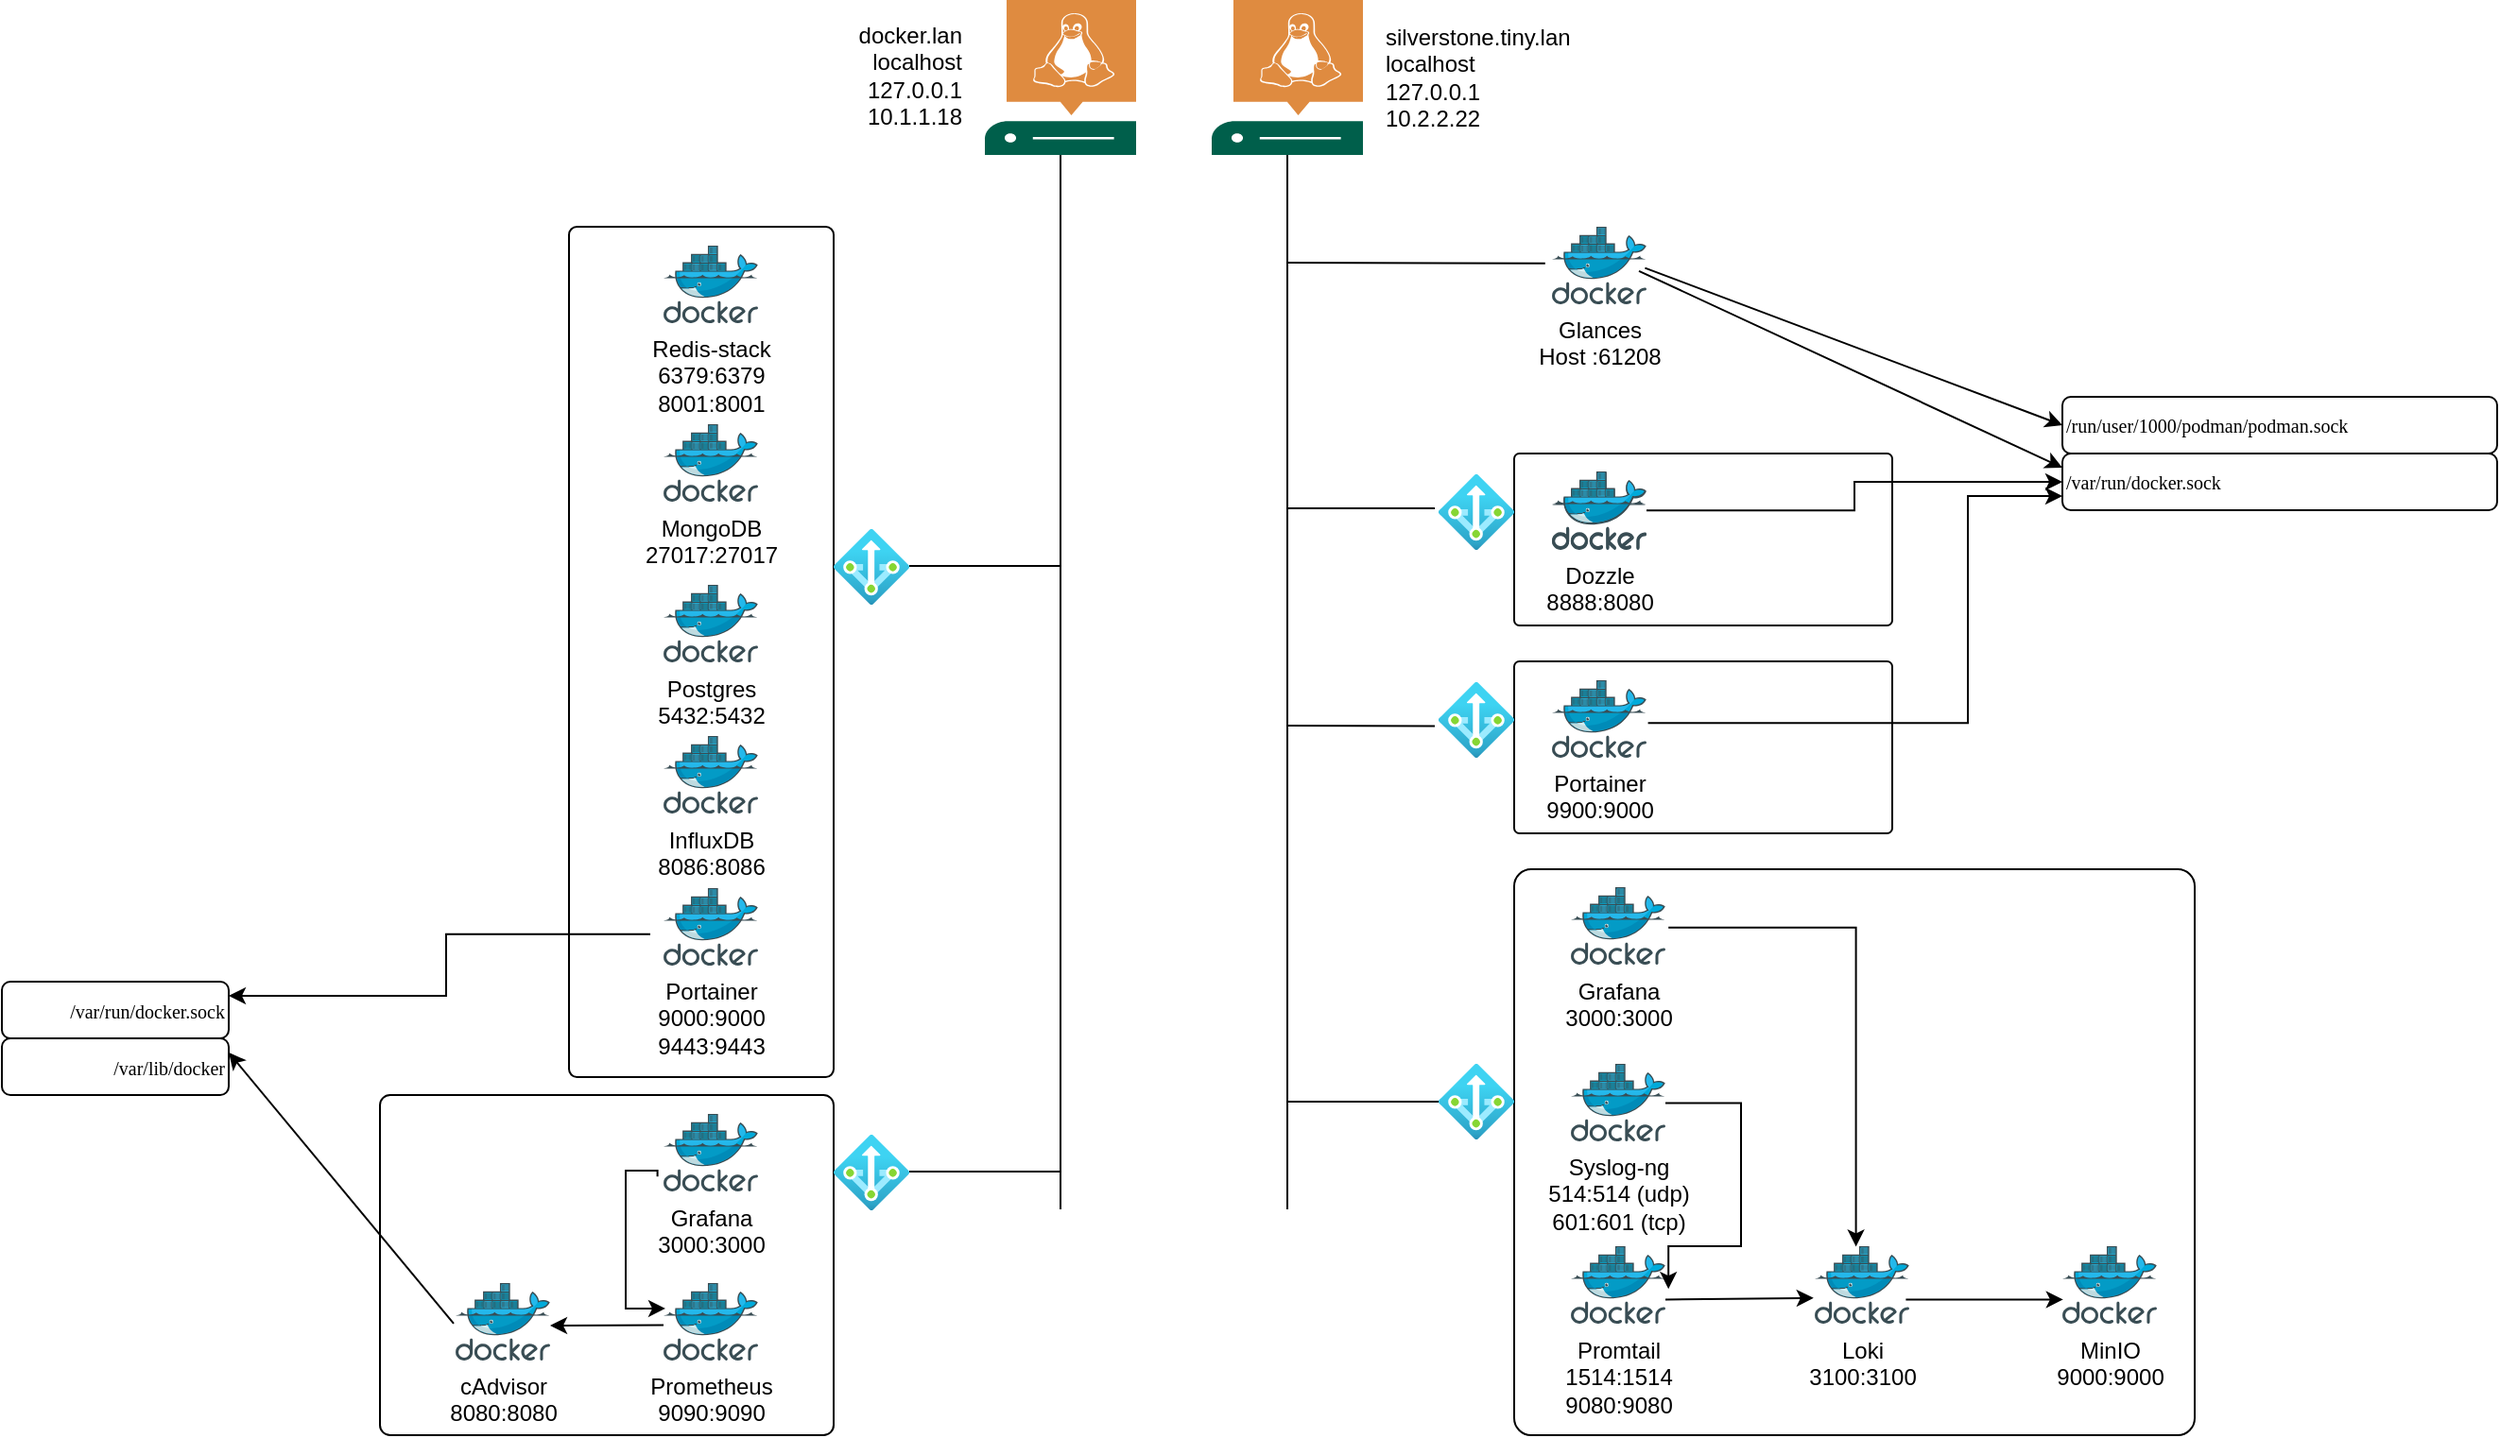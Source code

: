 <mxfile version="24.2.7" type="github">
  <diagram name="Page-1" id="xcAeZ0c_36jicNpxhuPr">
    <mxGraphModel dx="1050" dy="565" grid="1" gridSize="10" guides="1" tooltips="1" connect="1" arrows="1" fold="1" page="1" pageScale="1" pageWidth="827" pageHeight="1169" math="0" shadow="0">
      <root>
        <mxCell id="0" />
        <mxCell id="1" parent="0" />
        <mxCell id="pyQKvO4d3ydewZ7Dew-t-59" value="" style="rounded=1;whiteSpace=wrap;html=1;arcSize=3;" vertex="1" parent="1">
          <mxGeometry x="300" y="320" width="140" height="450" as="geometry" />
        </mxCell>
        <mxCell id="pyQKvO4d3ydewZ7Dew-t-25" value="" style="rounded=1;whiteSpace=wrap;html=1;arcSize=3;" vertex="1" parent="1">
          <mxGeometry x="800" y="440" width="200" height="91" as="geometry" />
        </mxCell>
        <mxCell id="pyQKvO4d3ydewZ7Dew-t-26" value="Portainer&lt;div&gt;9900:9000&lt;/div&gt;" style="image;sketch=0;aspect=fixed;html=1;points=[];align=center;fontSize=12;image=img/lib/mscae/Docker.svg;" vertex="1" parent="1">
          <mxGeometry x="820" y="450" width="50" height="41" as="geometry" />
        </mxCell>
        <mxCell id="pyQKvO4d3ydewZ7Dew-t-27" value="" style="image;aspect=fixed;html=1;points=[];align=center;fontSize=12;image=img/lib/azure2/networking/NAT.svg;" vertex="1" parent="1">
          <mxGeometry x="760" y="451" width="40" height="40" as="geometry" />
        </mxCell>
        <mxCell id="pyQKvO4d3ydewZ7Dew-t-23" value="" style="rounded=1;whiteSpace=wrap;html=1;arcSize=3;" vertex="1" parent="1">
          <mxGeometry x="800" y="550" width="200" height="91" as="geometry" />
        </mxCell>
        <mxCell id="pyQKvO4d3ydewZ7Dew-t-21" value="" style="rounded=1;whiteSpace=wrap;html=1;arcSize=3;" vertex="1" parent="1">
          <mxGeometry x="800" y="660" width="360" height="299.5" as="geometry" />
        </mxCell>
        <mxCell id="pyQKvO4d3ydewZ7Dew-t-1" value="Glances&lt;div&gt;Host :61208&lt;/div&gt;" style="image;sketch=0;aspect=fixed;html=1;points=[];align=center;fontSize=12;image=img/lib/mscae/Docker.svg;" vertex="1" parent="1">
          <mxGeometry x="820" y="320" width="50" height="41" as="geometry" />
        </mxCell>
        <mxCell id="pyQKvO4d3ydewZ7Dew-t-2" value="Dozzle&lt;div&gt;8888:8080&lt;/div&gt;" style="image;sketch=0;aspect=fixed;html=1;points=[];align=center;fontSize=12;image=img/lib/mscae/Docker.svg;" vertex="1" parent="1">
          <mxGeometry x="820" y="449.5" width="50" height="41" as="geometry" />
        </mxCell>
        <mxCell id="pyQKvO4d3ydewZ7Dew-t-3" value="Grafana&lt;div&gt;3000:3000&lt;/div&gt;" style="image;sketch=0;aspect=fixed;html=1;points=[];align=center;fontSize=12;image=img/lib/mscae/Docker.svg;" vertex="1" parent="1">
          <mxGeometry x="830" y="669.5" width="50" height="41" as="geometry" />
        </mxCell>
        <mxCell id="pyQKvO4d3ydewZ7Dew-t-4" value="Loki&lt;div&gt;3100:3100&lt;/div&gt;" style="image;sketch=0;aspect=fixed;html=1;points=[];align=center;fontSize=12;image=img/lib/mscae/Docker.svg;" vertex="1" parent="1">
          <mxGeometry x="959" y="859.5" width="50" height="41" as="geometry" />
        </mxCell>
        <mxCell id="pyQKvO4d3ydewZ7Dew-t-5" value="MinIO&lt;div&gt;9000:9000&lt;/div&gt;" style="image;sketch=0;aspect=fixed;html=1;points=[];align=center;fontSize=12;image=img/lib/mscae/Docker.svg;" vertex="1" parent="1">
          <mxGeometry x="1090" y="859.5" width="50" height="41" as="geometry" />
        </mxCell>
        <mxCell id="pyQKvO4d3ydewZ7Dew-t-6" value="Portainer&lt;div&gt;9900:9000&lt;/div&gt;" style="image;sketch=0;aspect=fixed;html=1;points=[];align=center;fontSize=12;image=img/lib/mscae/Docker.svg;" vertex="1" parent="1">
          <mxGeometry x="820" y="560" width="50" height="41" as="geometry" />
        </mxCell>
        <mxCell id="pyQKvO4d3ydewZ7Dew-t-7" value="Promtail&lt;div&gt;1514:1514&lt;/div&gt;&lt;div&gt;9080:9080&lt;/div&gt;" style="image;sketch=0;aspect=fixed;html=1;points=[];align=center;fontSize=12;image=img/lib/mscae/Docker.svg;" vertex="1" parent="1">
          <mxGeometry x="830" y="859.5" width="50" height="41" as="geometry" />
        </mxCell>
        <mxCell id="pyQKvO4d3ydewZ7Dew-t-8" value="Syslog-ng&lt;div&gt;514:514 (udp)&lt;/div&gt;&lt;div&gt;601:601 (tcp)&lt;/div&gt;" style="image;sketch=0;aspect=fixed;html=1;points=[];align=center;fontSize=12;image=img/lib/mscae/Docker.svg;" vertex="1" parent="1">
          <mxGeometry x="830" y="763" width="50" height="41" as="geometry" />
        </mxCell>
        <mxCell id="pyQKvO4d3ydewZ7Dew-t-9" value="/var/run/docker.sock" style="rounded=1;whiteSpace=wrap;html=1;align=left;fontFamily=Verdana;fontSize=10;" vertex="1" parent="1">
          <mxGeometry x="1090" y="440" width="230" height="30" as="geometry" />
        </mxCell>
        <mxCell id="pyQKvO4d3ydewZ7Dew-t-11" value="/run/user/1000/podman/podman.sock" style="rounded=1;whiteSpace=wrap;html=1;align=left;fontFamily=Verdana;fontSize=10;" vertex="1" parent="1">
          <mxGeometry x="1090" y="410" width="230" height="30" as="geometry" />
        </mxCell>
        <mxCell id="pyQKvO4d3ydewZ7Dew-t-13" value="" style="orthogonalLoop=1;jettySize=auto;html=1;rounded=0;entryX=0;entryY=0.5;entryDx=0;entryDy=0;exitX=0.984;exitY=0.532;exitDx=0;exitDy=0;exitPerimeter=0;" edge="1" parent="1" source="pyQKvO4d3ydewZ7Dew-t-1" target="pyQKvO4d3ydewZ7Dew-t-11">
          <mxGeometry width="80" relative="1" as="geometry">
            <mxPoint x="920" y="380" as="sourcePoint" />
            <mxPoint x="1014" y="424.5" as="targetPoint" />
          </mxGeometry>
        </mxCell>
        <mxCell id="pyQKvO4d3ydewZ7Dew-t-14" value="" style="orthogonalLoop=1;jettySize=auto;html=1;rounded=0;exitX=0.92;exitY=0.571;exitDx=0;exitDy=0;exitPerimeter=0;entryX=0;entryY=0.25;entryDx=0;entryDy=0;" edge="1" parent="1" source="pyQKvO4d3ydewZ7Dew-t-1" target="pyQKvO4d3ydewZ7Dew-t-9">
          <mxGeometry width="80" relative="1" as="geometry">
            <mxPoint x="920" y="370" as="sourcePoint" />
            <mxPoint x="1070" y="440" as="targetPoint" />
          </mxGeometry>
        </mxCell>
        <mxCell id="pyQKvO4d3ydewZ7Dew-t-15" value="" style="orthogonalLoop=1;jettySize=auto;html=1;rounded=0;exitX=1;exitY=0.502;exitDx=0;exitDy=0;exitPerimeter=0;entryX=0;entryY=0.5;entryDx=0;entryDy=0;edgeStyle=orthogonalEdgeStyle;" edge="1" parent="1" source="pyQKvO4d3ydewZ7Dew-t-2" target="pyQKvO4d3ydewZ7Dew-t-9">
          <mxGeometry width="80" relative="1" as="geometry">
            <mxPoint x="890" y="421" as="sourcePoint" />
            <mxPoint x="1050" y="460" as="targetPoint" />
          </mxGeometry>
        </mxCell>
        <mxCell id="pyQKvO4d3ydewZ7Dew-t-16" value="" style="orthogonalLoop=1;jettySize=auto;html=1;rounded=0;exitX=1.016;exitY=0.551;exitDx=0;exitDy=0;exitPerimeter=0;entryX=0;entryY=0.75;entryDx=0;entryDy=0;edgeStyle=orthogonalEdgeStyle;" edge="1" parent="1" source="pyQKvO4d3ydewZ7Dew-t-6" target="pyQKvO4d3ydewZ7Dew-t-9">
          <mxGeometry width="80" relative="1" as="geometry">
            <mxPoint x="880" y="501" as="sourcePoint" />
            <mxPoint x="1070" y="480" as="targetPoint" />
            <Array as="points">
              <mxPoint x="1040" y="583" />
              <mxPoint x="1040" y="463" />
            </Array>
          </mxGeometry>
        </mxCell>
        <mxCell id="pyQKvO4d3ydewZ7Dew-t-17" value="" style="orthogonalLoop=1;jettySize=auto;html=1;rounded=0;exitX=1;exitY=0.505;exitDx=0;exitDy=0;exitPerimeter=0;entryX=1.032;entryY=0.551;entryDx=0;entryDy=0;entryPerimeter=0;edgeStyle=orthogonalEdgeStyle;" edge="1" parent="1" source="pyQKvO4d3ydewZ7Dew-t-8" target="pyQKvO4d3ydewZ7Dew-t-7">
          <mxGeometry width="80" relative="1" as="geometry">
            <mxPoint x="891" y="612.5" as="sourcePoint" />
            <mxPoint x="1110" y="492.5" as="targetPoint" />
            <Array as="points">
              <mxPoint x="920" y="783.5" />
              <mxPoint x="920" y="859.5" />
              <mxPoint x="882" y="859.5" />
            </Array>
          </mxGeometry>
        </mxCell>
        <mxCell id="pyQKvO4d3ydewZ7Dew-t-18" value="" style="orthogonalLoop=1;jettySize=auto;html=1;rounded=0;exitX=1;exitY=0.688;exitDx=0;exitDy=0;exitPerimeter=0;entryX=-0.012;entryY=0.668;entryDx=0;entryDy=0;entryPerimeter=0;" edge="1" parent="1" source="pyQKvO4d3ydewZ7Dew-t-7" target="pyQKvO4d3ydewZ7Dew-t-4">
          <mxGeometry width="80" relative="1" as="geometry">
            <mxPoint x="901" y="622.5" as="sourcePoint" />
            <mxPoint x="1120" y="502.5" as="targetPoint" />
          </mxGeometry>
        </mxCell>
        <mxCell id="pyQKvO4d3ydewZ7Dew-t-19" value="" style="orthogonalLoop=1;jettySize=auto;html=1;rounded=0;exitX=0.964;exitY=0.688;exitDx=0;exitDy=0;exitPerimeter=0;entryX=0.008;entryY=0.688;entryDx=0;entryDy=0;entryPerimeter=0;" edge="1" parent="1" source="pyQKvO4d3ydewZ7Dew-t-4" target="pyQKvO4d3ydewZ7Dew-t-5">
          <mxGeometry width="80" relative="1" as="geometry">
            <mxPoint x="911" y="632.5" as="sourcePoint" />
            <mxPoint x="1130" y="512.5" as="targetPoint" />
          </mxGeometry>
        </mxCell>
        <mxCell id="pyQKvO4d3ydewZ7Dew-t-20" value="" style="orthogonalLoop=1;jettySize=auto;html=1;rounded=0;exitX=1.032;exitY=0.522;exitDx=0;exitDy=0;exitPerimeter=0;entryX=0.436;entryY=0.005;entryDx=0;entryDy=0;entryPerimeter=0;edgeStyle=orthogonalEdgeStyle;" edge="1" parent="1" source="pyQKvO4d3ydewZ7Dew-t-3" target="pyQKvO4d3ydewZ7Dew-t-4">
          <mxGeometry width="80" relative="1" as="geometry">
            <mxPoint x="921" y="642.5" as="sourcePoint" />
            <mxPoint x="1140" y="522.5" as="targetPoint" />
          </mxGeometry>
        </mxCell>
        <mxCell id="pyQKvO4d3ydewZ7Dew-t-22" value="" style="image;aspect=fixed;html=1;points=[];align=center;fontSize=12;image=img/lib/azure2/networking/NAT.svg;" vertex="1" parent="1">
          <mxGeometry x="760" y="763" width="40" height="40" as="geometry" />
        </mxCell>
        <mxCell id="pyQKvO4d3ydewZ7Dew-t-24" value="" style="image;aspect=fixed;html=1;points=[];align=center;fontSize=12;image=img/lib/azure2/networking/NAT.svg;" vertex="1" parent="1">
          <mxGeometry x="760" y="561" width="40" height="40" as="geometry" />
        </mxCell>
        <mxCell id="pyQKvO4d3ydewZ7Dew-t-28" value="" style="orthogonalLoop=1;jettySize=auto;html=1;rounded=0;endArrow=none;endFill=0;" edge="1" parent="1" source="pyQKvO4d3ydewZ7Dew-t-33">
          <mxGeometry width="80" relative="1" as="geometry">
            <mxPoint x="680" y="280" as="sourcePoint" />
            <mxPoint x="680" y="840" as="targetPoint" />
          </mxGeometry>
        </mxCell>
        <mxCell id="pyQKvO4d3ydewZ7Dew-t-29" value="" style="orthogonalLoop=1;jettySize=auto;html=1;rounded=0;endArrow=none;endFill=0;entryX=-0.072;entryY=0.473;entryDx=0;entryDy=0;entryPerimeter=0;" edge="1" parent="1" target="pyQKvO4d3ydewZ7Dew-t-1">
          <mxGeometry width="80" relative="1" as="geometry">
            <mxPoint x="680" y="339" as="sourcePoint" />
            <mxPoint x="690" y="770" as="targetPoint" />
          </mxGeometry>
        </mxCell>
        <mxCell id="pyQKvO4d3ydewZ7Dew-t-30" value="" style="orthogonalLoop=1;jettySize=auto;html=1;rounded=0;endArrow=none;endFill=0;entryX=-0.05;entryY=0.45;entryDx=0;entryDy=0;entryPerimeter=0;" edge="1" parent="1" target="pyQKvO4d3ydewZ7Dew-t-27">
          <mxGeometry width="80" relative="1" as="geometry">
            <mxPoint x="680" y="469" as="sourcePoint" />
            <mxPoint x="826" y="349" as="targetPoint" />
          </mxGeometry>
        </mxCell>
        <mxCell id="pyQKvO4d3ydewZ7Dew-t-31" value="" style="orthogonalLoop=1;jettySize=auto;html=1;rounded=0;endArrow=none;endFill=0;entryX=-0.05;entryY=0.58;entryDx=0;entryDy=0;entryPerimeter=0;" edge="1" parent="1" target="pyQKvO4d3ydewZ7Dew-t-24">
          <mxGeometry width="80" relative="1" as="geometry">
            <mxPoint x="680" y="584" as="sourcePoint" />
            <mxPoint x="836" y="359" as="targetPoint" />
          </mxGeometry>
        </mxCell>
        <mxCell id="pyQKvO4d3ydewZ7Dew-t-32" value="" style="orthogonalLoop=1;jettySize=auto;html=1;rounded=0;endArrow=none;endFill=0;" edge="1" parent="1">
          <mxGeometry width="80" relative="1" as="geometry">
            <mxPoint x="680" y="783" as="sourcePoint" />
            <mxPoint x="760" y="783" as="targetPoint" />
          </mxGeometry>
        </mxCell>
        <mxCell id="pyQKvO4d3ydewZ7Dew-t-33" value="" style="sketch=0;pointerEvents=1;shadow=0;dashed=0;html=1;strokeColor=none;fillColor=#005F4B;labelPosition=center;verticalLabelPosition=bottom;verticalAlign=top;align=center;outlineConnect=0;shape=mxgraph.veeam2.linux_server;" vertex="1" parent="1">
          <mxGeometry x="640" y="200" width="80" height="82" as="geometry" />
        </mxCell>
        <mxCell id="pyQKvO4d3ydewZ7Dew-t-34" value="silverstone.tiny.lan&lt;div&gt;localhost&lt;/div&gt;&lt;div&gt;127.0.0.1&lt;br&gt;&lt;div&gt;10.2.2.22&lt;/div&gt;&lt;/div&gt;" style="text;html=1;align=left;verticalAlign=middle;whiteSpace=wrap;rounded=0;" vertex="1" parent="1">
          <mxGeometry x="730" y="211" width="110" height="60" as="geometry" />
        </mxCell>
        <mxCell id="pyQKvO4d3ydewZ7Dew-t-35" value="" style="rounded=1;whiteSpace=wrap;html=1;arcSize=3;" vertex="1" parent="1">
          <mxGeometry x="200" y="779.5" width="240" height="180" as="geometry" />
        </mxCell>
        <mxCell id="pyQKvO4d3ydewZ7Dew-t-36" value="Grafana&lt;div&gt;3000:3000&lt;/div&gt;" style="image;sketch=0;aspect=fixed;html=1;points=[];align=center;fontSize=12;image=img/lib/mscae/Docker.svg;" vertex="1" parent="1">
          <mxGeometry x="350" y="789.5" width="50" height="41" as="geometry" />
        </mxCell>
        <mxCell id="pyQKvO4d3ydewZ7Dew-t-37" value="cAdvisor&lt;br&gt;8080:8080" style="image;sketch=0;aspect=fixed;html=1;points=[];align=center;fontSize=12;image=img/lib/mscae/Docker.svg;" vertex="1" parent="1">
          <mxGeometry x="240" y="879" width="50" height="41" as="geometry" />
        </mxCell>
        <mxCell id="pyQKvO4d3ydewZ7Dew-t-39" value="Prometheus&lt;div&gt;9090:9090&lt;/div&gt;" style="image;sketch=0;aspect=fixed;html=1;points=[];align=center;fontSize=12;image=img/lib/mscae/Docker.svg;" vertex="1" parent="1">
          <mxGeometry x="350" y="879" width="50" height="41" as="geometry" />
        </mxCell>
        <mxCell id="pyQKvO4d3ydewZ7Dew-t-42" value="" style="orthogonalLoop=1;jettySize=auto;html=1;rounded=0;exitX=0;exitY=0.544;exitDx=0;exitDy=0;exitPerimeter=0;" edge="1" parent="1" source="pyQKvO4d3ydewZ7Dew-t-39">
          <mxGeometry width="80" relative="1" as="geometry">
            <mxPoint x="421" y="642" as="sourcePoint" />
            <mxPoint x="290" y="901.5" as="targetPoint" />
          </mxGeometry>
        </mxCell>
        <mxCell id="pyQKvO4d3ydewZ7Dew-t-44" value="" style="orthogonalLoop=1;jettySize=auto;html=1;rounded=0;exitX=-0.064;exitY=0.807;exitDx=0;exitDy=0;exitPerimeter=0;entryX=0.02;entryY=0.329;entryDx=0;entryDy=0;entryPerimeter=0;edgeStyle=orthogonalEdgeStyle;" edge="1" parent="1" source="pyQKvO4d3ydewZ7Dew-t-36" target="pyQKvO4d3ydewZ7Dew-t-39">
          <mxGeometry width="80" relative="1" as="geometry">
            <mxPoint x="441" y="662" as="sourcePoint" />
            <mxPoint x="660" y="542" as="targetPoint" />
            <Array as="points">
              <mxPoint x="347" y="819.5" />
              <mxPoint x="330" y="819.5" />
              <mxPoint x="330" y="892.5" />
            </Array>
          </mxGeometry>
        </mxCell>
        <mxCell id="pyQKvO4d3ydewZ7Dew-t-46" value="Portainer&lt;div&gt;9000:9000&lt;/div&gt;&lt;div&gt;9443:9443&lt;/div&gt;" style="image;sketch=0;aspect=fixed;html=1;points=[];align=center;fontSize=12;image=img/lib/mscae/Docker.svg;" vertex="1" parent="1">
          <mxGeometry x="350" y="670" width="50" height="41" as="geometry" />
        </mxCell>
        <mxCell id="pyQKvO4d3ydewZ7Dew-t-47" value="/var/lib/docker" style="rounded=1;whiteSpace=wrap;html=1;align=right;fontFamily=Verdana;fontSize=10;" vertex="1" parent="1">
          <mxGeometry y="749.5" width="120" height="30" as="geometry" />
        </mxCell>
        <mxCell id="pyQKvO4d3ydewZ7Dew-t-48" value="/var/run/docker.sock" style="rounded=1;whiteSpace=wrap;html=1;align=right;fontFamily=Verdana;fontSize=10;" vertex="1" parent="1">
          <mxGeometry y="719.5" width="120" height="30" as="geometry" />
        </mxCell>
        <mxCell id="pyQKvO4d3ydewZ7Dew-t-49" value="" style="orthogonalLoop=1;jettySize=auto;html=1;rounded=0;exitX=-0.02;exitY=0.524;exitDx=0;exitDy=0;exitPerimeter=0;entryX=1;entryY=0.25;entryDx=0;entryDy=0;" edge="1" parent="1" source="pyQKvO4d3ydewZ7Dew-t-37" target="pyQKvO4d3ydewZ7Dew-t-47">
          <mxGeometry width="80" relative="1" as="geometry">
            <mxPoint x="30" y="852" as="sourcePoint" />
            <mxPoint x="-30" y="852" as="targetPoint" />
          </mxGeometry>
        </mxCell>
        <mxCell id="pyQKvO4d3ydewZ7Dew-t-50" value="" style="orthogonalLoop=1;jettySize=auto;html=1;rounded=0;exitX=-0.14;exitY=0.595;exitDx=0;exitDy=0;exitPerimeter=0;entryX=1;entryY=0.25;entryDx=0;entryDy=0;edgeStyle=orthogonalEdgeStyle;" edge="1" parent="1" source="pyQKvO4d3ydewZ7Dew-t-46" target="pyQKvO4d3ydewZ7Dew-t-48">
          <mxGeometry width="80" relative="1" as="geometry">
            <mxPoint x="249" y="981" as="sourcePoint" />
            <mxPoint x="50" y="818" as="targetPoint" />
          </mxGeometry>
        </mxCell>
        <mxCell id="pyQKvO4d3ydewZ7Dew-t-52" value="MongoDB&lt;div&gt;27017:27017&lt;/div&gt;" style="image;sketch=0;aspect=fixed;html=1;points=[];align=center;fontSize=12;image=img/lib/mscae/Docker.svg;" vertex="1" parent="1">
          <mxGeometry x="350" y="424.5" width="50" height="41" as="geometry" />
        </mxCell>
        <mxCell id="pyQKvO4d3ydewZ7Dew-t-56" value="Redis-stack&lt;div&gt;6379:6379&lt;/div&gt;&lt;div&gt;8001:8001&lt;/div&gt;" style="image;sketch=0;aspect=fixed;html=1;points=[];align=center;fontSize=12;image=img/lib/mscae/Docker.svg;" vertex="1" parent="1">
          <mxGeometry x="350" y="330" width="50" height="41" as="geometry" />
        </mxCell>
        <mxCell id="pyQKvO4d3ydewZ7Dew-t-57" value="Postgres&lt;div&gt;5432:5432&lt;/div&gt;" style="image;sketch=0;aspect=fixed;html=1;points=[];align=center;fontSize=12;image=img/lib/mscae/Docker.svg;" vertex="1" parent="1">
          <mxGeometry x="350" y="509.5" width="50" height="41" as="geometry" />
        </mxCell>
        <mxCell id="pyQKvO4d3ydewZ7Dew-t-58" value="InfluxDB&lt;div&gt;8086:8086&lt;/div&gt;" style="image;sketch=0;aspect=fixed;html=1;points=[];align=center;fontSize=12;image=img/lib/mscae/Docker.svg;" vertex="1" parent="1">
          <mxGeometry x="350" y="589.5" width="50" height="41" as="geometry" />
        </mxCell>
        <mxCell id="pyQKvO4d3ydewZ7Dew-t-60" value="" style="image;aspect=fixed;html=1;points=[];align=center;fontSize=12;image=img/lib/azure2/networking/NAT.svg;" vertex="1" parent="1">
          <mxGeometry x="440" y="800.5" width="40" height="40" as="geometry" />
        </mxCell>
        <mxCell id="pyQKvO4d3ydewZ7Dew-t-61" value="" style="image;aspect=fixed;html=1;points=[];align=center;fontSize=12;image=img/lib/azure2/networking/NAT.svg;" vertex="1" parent="1">
          <mxGeometry x="440" y="480" width="40" height="40" as="geometry" />
        </mxCell>
        <mxCell id="pyQKvO4d3ydewZ7Dew-t-62" value="" style="orthogonalLoop=1;jettySize=auto;html=1;rounded=0;endArrow=none;endFill=0;" edge="1" parent="1" source="pyQKvO4d3ydewZ7Dew-t-63">
          <mxGeometry width="80" relative="1" as="geometry">
            <mxPoint x="560" y="280" as="sourcePoint" />
            <mxPoint x="560" y="840" as="targetPoint" />
          </mxGeometry>
        </mxCell>
        <mxCell id="pyQKvO4d3ydewZ7Dew-t-63" value="" style="sketch=0;pointerEvents=1;shadow=0;dashed=0;html=1;strokeColor=none;fillColor=#005F4B;labelPosition=center;verticalLabelPosition=bottom;verticalAlign=top;align=center;outlineConnect=0;shape=mxgraph.veeam2.linux_server;" vertex="1" parent="1">
          <mxGeometry x="520" y="200" width="80" height="82" as="geometry" />
        </mxCell>
        <mxCell id="pyQKvO4d3ydewZ7Dew-t-64" value="" style="orthogonalLoop=1;jettySize=auto;html=1;rounded=0;endArrow=none;endFill=0;" edge="1" parent="1">
          <mxGeometry width="80" relative="1" as="geometry">
            <mxPoint x="480" y="820" as="sourcePoint" />
            <mxPoint x="560" y="820" as="targetPoint" />
          </mxGeometry>
        </mxCell>
        <mxCell id="pyQKvO4d3ydewZ7Dew-t-65" value="" style="orthogonalLoop=1;jettySize=auto;html=1;rounded=0;endArrow=none;endFill=0;" edge="1" parent="1">
          <mxGeometry width="80" relative="1" as="geometry">
            <mxPoint x="480" y="499.5" as="sourcePoint" />
            <mxPoint x="560" y="499.5" as="targetPoint" />
          </mxGeometry>
        </mxCell>
        <mxCell id="pyQKvO4d3ydewZ7Dew-t-66" value="docker.lan&lt;div&gt;localhost&lt;/div&gt;&lt;div&gt;127.0.0.1&lt;br&gt;&lt;div&gt;10.1.1.18&lt;/div&gt;&lt;/div&gt;" style="text;html=1;align=right;verticalAlign=middle;whiteSpace=wrap;rounded=0;" vertex="1" parent="1">
          <mxGeometry x="400" y="210" width="110" height="60" as="geometry" />
        </mxCell>
      </root>
    </mxGraphModel>
  </diagram>
</mxfile>
